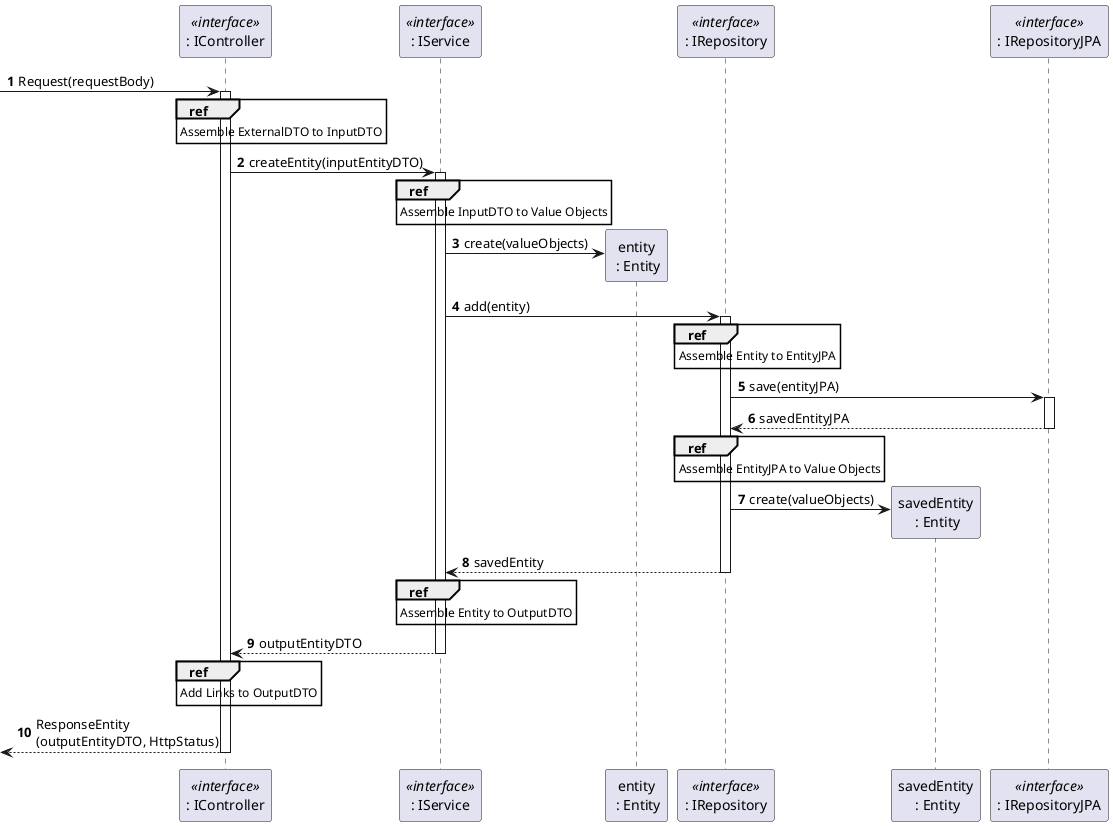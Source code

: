@startuml

autonumber

participant ": IController" as controller <<interface>>
participant ": IService" as service <<interface>>
participant "entity\n : Entity" as entity
participant ": IRepository" as repository <<interface>>
participant "savedEntity\n : Entity" as savedEntity
participant ": IRepositoryJPA" as repositoryJPA <<interface>>

-> controller : Request(requestBody)
activate controller

ref over controller
Assemble ExternalDTO to InputDTO
end

controller -> service : createEntity(inputEntityDTO)
activate service

ref over service
Assemble InputDTO to Value Objects
end

service -> entity ** : create(valueObjects)

service -> repository : add(entity)
activate repository

ref over repository
Assemble Entity to EntityJPA
end

repository -> repositoryJPA : save(entityJPA)
activate repositoryJPA
return savedEntityJPA

ref over repository
Assemble EntityJPA to Value Objects
end

repository -> savedEntity ** : create(valueObjects)

return savedEntity

ref over service
Assemble Entity to OutputDTO
end

return outputEntityDTO

ref over controller
Add Links to OutputDTO
end

return ResponseEntity\n(outputEntityDTO, HttpStatus)

@enduml